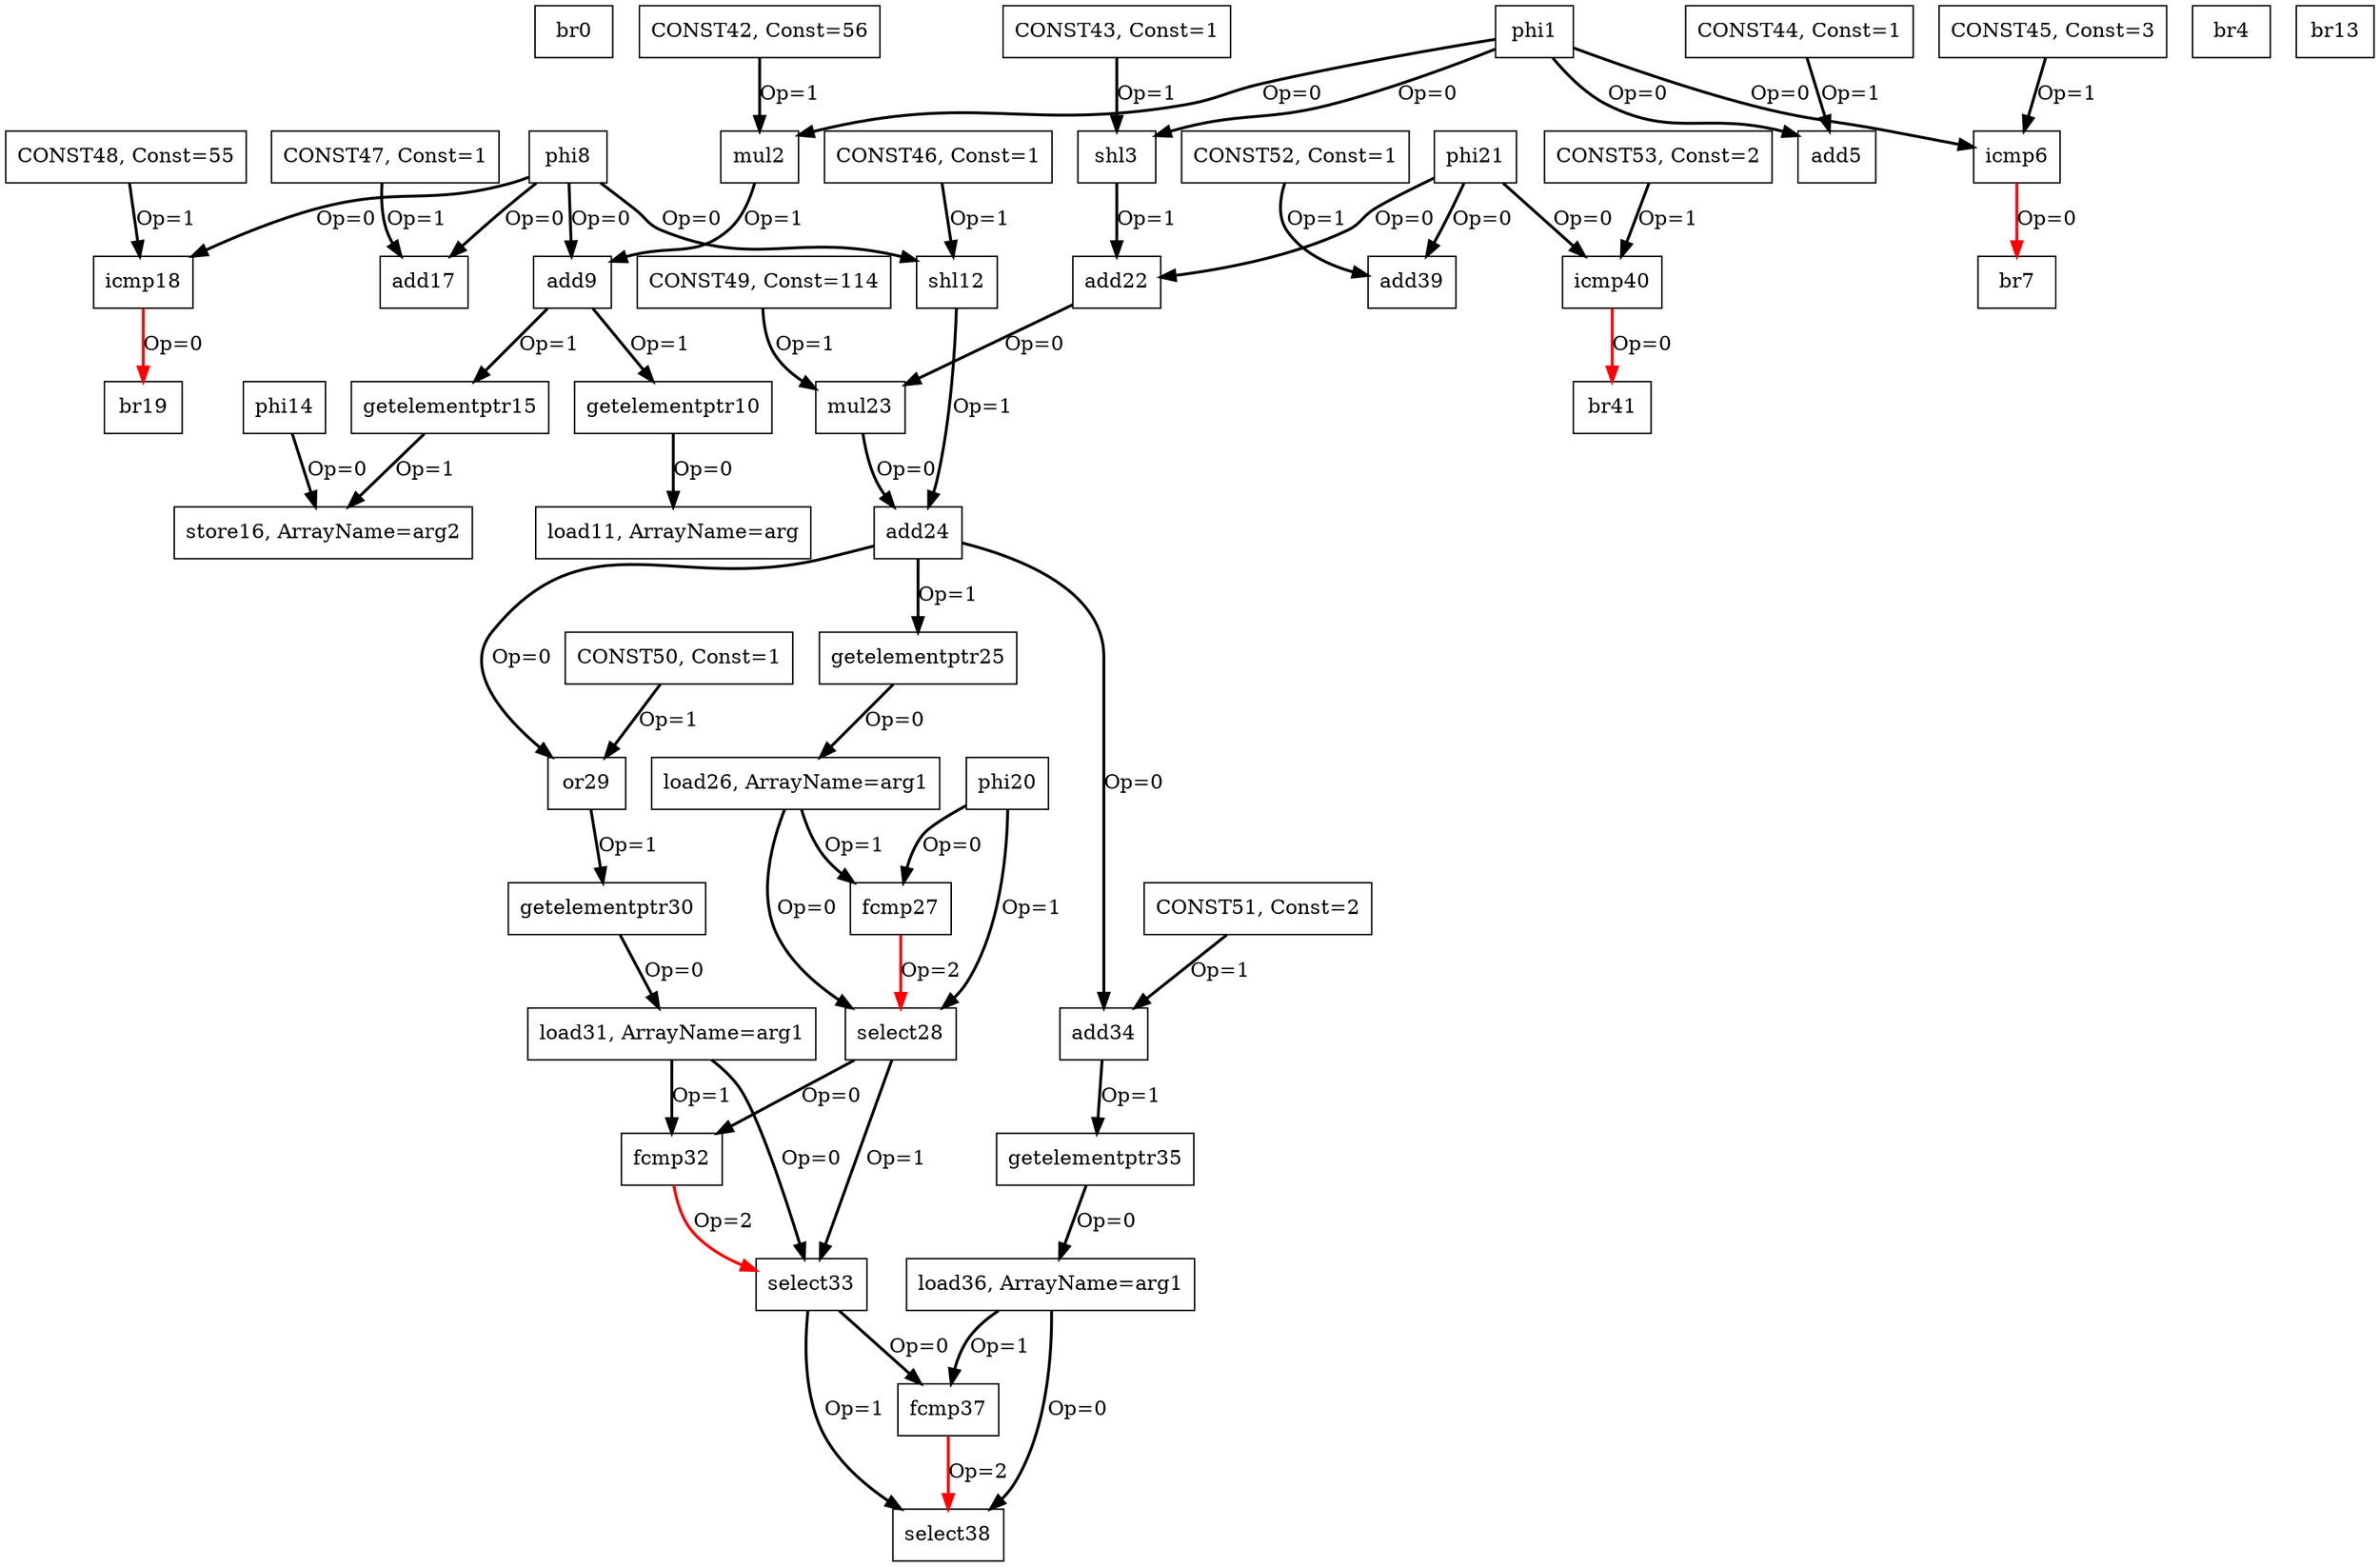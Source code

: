 Digraph G {
br0[label = "br0", shape = box, color = black];
phi1[label = "phi1", shape = box, color = black];
mul2[label = "mul2", shape = box, color = black];
shl3[label = "shl3", shape = box, color = black];
br4[label = "br4", shape = box, color = black];
add5[label = "add5", shape = box, color = black];
icmp6[label = "icmp6", shape = box, color = black];
br7[label = "br7", shape = box, color = black];
phi8[label = "phi8", shape = box, color = black];
add9[label = "add9", shape = box, color = black];
getelementptr10[label = "getelementptr10", shape = box, color = black];
load11[label = "load11, ArrayName=arg", shape = box, color = black];
shl12[label = "shl12", shape = box, color = black];
br13[label = "br13", shape = box, color = black];
phi14[label = "phi14", shape = box, color = black];
getelementptr15[label = "getelementptr15", shape = box, color = black];
store16[label = "store16, ArrayName=arg2", shape = box, color = black];
add17[label = "add17", shape = box, color = black];
icmp18[label = "icmp18", shape = box, color = black];
br19[label = "br19", shape = box, color = black];
phi20[label = "phi20", shape = box, color = black];
phi21[label = "phi21", shape = box, color = black];
add22[label = "add22", shape = box, color = black];
mul23[label = "mul23", shape = box, color = black];
add24[label = "add24", shape = box, color = black];
getelementptr25[label = "getelementptr25", shape = box, color = black];
load26[label = "load26, ArrayName=arg1", shape = box, color = black];
fcmp27[label = "fcmp27", shape = box, color = black];
select28[label = "select28", shape = box, color = black];
or29[label = "or29", shape = box, color = black];
getelementptr30[label = "getelementptr30", shape = box, color = black];
load31[label = "load31, ArrayName=arg1", shape = box, color = black];
fcmp32[label = "fcmp32", shape = box, color = black];
select33[label = "select33", shape = box, color = black];
add34[label = "add34", shape = box, color = black];
getelementptr35[label = "getelementptr35", shape = box, color = black];
load36[label = "load36, ArrayName=arg1", shape = box, color = black];
fcmp37[label = "fcmp37", shape = box, color = black];
select38[label = "select38", shape = box, color = black];
add39[label = "add39", shape = box, color = black];
icmp40[label = "icmp40", shape = box, color = black];
br41[label = "br41", shape = box, color = black];
CONST42[label = "CONST42, Const=56", shape = box, color = black];
CONST43[label = "CONST43, Const=1", shape = box, color = black];
CONST44[label = "CONST44, Const=1", shape = box, color = black];
CONST45[label = "CONST45, Const=3", shape = box, color = black];
CONST46[label = "CONST46, Const=1", shape = box, color = black];
CONST47[label = "CONST47, Const=1", shape = box, color = black];
CONST48[label = "CONST48, Const=55", shape = box, color = black];
CONST49[label = "CONST49, Const=114", shape = box, color = black];
CONST50[label = "CONST50, Const=1", shape = box, color = black];
CONST51[label = "CONST51, Const=2", shape = box, color = black];
CONST52[label = "CONST52, Const=1", shape = box, color = black];
CONST53[label = "CONST53, Const=2", shape = box, color = black];
phi1 -> icmp6[color = black, style = bold, label = "Op=0"];
phi1 -> add5[color = black, style = bold, label = "Op=0"];
phi1 -> shl3[color = black, style = bold, label = "Op=0"];
phi1 -> mul2[color = black, style = bold, label = "Op=0"];
CONST42 -> mul2[color = black, style = bold, label = "Op=1"];
mul2 -> add9[color = black, style = bold, label = "Op=1"];
CONST43 -> shl3[color = black, style = bold, label = "Op=1"];
shl3 -> add22[color = black, style = bold, label = "Op=1"];
CONST44 -> add5[color = black, style = bold, label = "Op=1"];
CONST45 -> icmp6[color = black, style = bold, label = "Op=1"];
icmp6 -> br7[color = red, style = bold, label = "Op=0"];
phi8 -> icmp18[color = black, style = bold, label = "Op=0"];
phi8 -> add17[color = black, style = bold, label = "Op=0"];
phi8 -> shl12[color = black, style = bold, label = "Op=0"];
phi8 -> add9[color = black, style = bold, label = "Op=0"];
add9 -> getelementptr15[color = black, style = bold, label = "Op=1"];
add9 -> getelementptr10[color = black, style = bold, label = "Op=1"];
getelementptr10 -> load11[color = black, style = bold, label = "Op=0"];
CONST46 -> shl12[color = black, style = bold, label = "Op=1"];
shl12 -> add24[color = black, style = bold, label = "Op=1"];
phi14 -> store16[color = black, style = bold, label = "Op=0"];
getelementptr15 -> store16[color = black, style = bold, label = "Op=1"];
CONST47 -> add17[color = black, style = bold, label = "Op=1"];
CONST48 -> icmp18[color = black, style = bold, label = "Op=1"];
icmp18 -> br19[color = red, style = bold, label = "Op=0"];
phi20 -> select28[color = black, style = bold, label = "Op=1"];
phi20 -> fcmp27[color = black, style = bold, label = "Op=0"];
phi21 -> icmp40[color = black, style = bold, label = "Op=0"];
phi21 -> add39[color = black, style = bold, label = "Op=0"];
phi21 -> add22[color = black, style = bold, label = "Op=0"];
add22 -> mul23[color = black, style = bold, label = "Op=0"];
CONST49 -> mul23[color = black, style = bold, label = "Op=1"];
mul23 -> add24[color = black, style = bold, label = "Op=0"];
add24 -> add34[color = black, style = bold, label = "Op=0"];
add24 -> or29[color = black, style = bold, label = "Op=0"];
add24 -> getelementptr25[color = black, style = bold, label = "Op=1"];
getelementptr25 -> load26[color = black, style = bold, label = "Op=0"];
load26 -> select28[color = black, style = bold, label = "Op=0"];
load26 -> fcmp27[color = black, style = bold, label = "Op=1"];
fcmp27 -> select28[color = red, style = bold, label = "Op=2"];
select28 -> select33[color = black, style = bold, label = "Op=1"];
select28 -> fcmp32[color = black, style = bold, label = "Op=0"];
CONST50 -> or29[color = black, style = bold, label = "Op=1"];
or29 -> getelementptr30[color = black, style = bold, label = "Op=1"];
getelementptr30 -> load31[color = black, style = bold, label = "Op=0"];
load31 -> select33[color = black, style = bold, label = "Op=0"];
load31 -> fcmp32[color = black, style = bold, label = "Op=1"];
fcmp32 -> select33[color = red, style = bold, label = "Op=2"];
select33 -> select38[color = black, style = bold, label = "Op=1"];
select33 -> fcmp37[color = black, style = bold, label = "Op=0"];
CONST51 -> add34[color = black, style = bold, label = "Op=1"];
add34 -> getelementptr35[color = black, style = bold, label = "Op=1"];
getelementptr35 -> load36[color = black, style = bold, label = "Op=0"];
load36 -> select38[color = black, style = bold, label = "Op=0"];
load36 -> fcmp37[color = black, style = bold, label = "Op=1"];
fcmp37 -> select38[color = red, style = bold, label = "Op=2"];
CONST52 -> add39[color = black, style = bold, label = "Op=1"];
CONST53 -> icmp40[color = black, style = bold, label = "Op=1"];
icmp40 -> br41[color = red, style = bold, label = "Op=0"];
}
